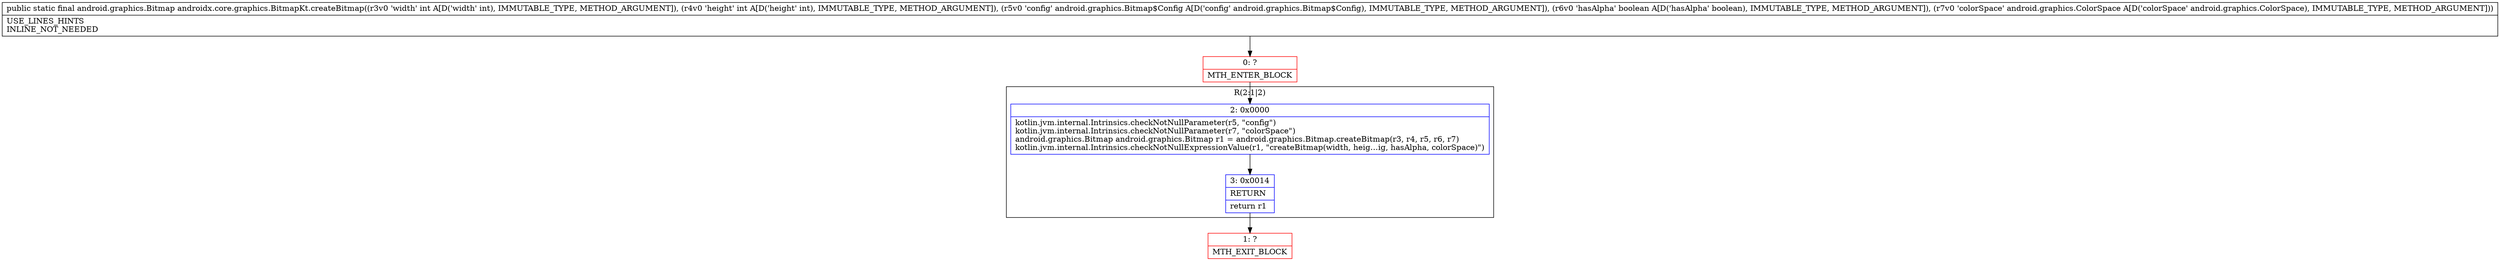 digraph "CFG forandroidx.core.graphics.BitmapKt.createBitmap(IILandroid\/graphics\/Bitmap$Config;ZLandroid\/graphics\/ColorSpace;)Landroid\/graphics\/Bitmap;" {
subgraph cluster_Region_817055912 {
label = "R(2:1|2)";
node [shape=record,color=blue];
Node_2 [shape=record,label="{2\:\ 0x0000|kotlin.jvm.internal.Intrinsics.checkNotNullParameter(r5, \"config\")\lkotlin.jvm.internal.Intrinsics.checkNotNullParameter(r7, \"colorSpace\")\landroid.graphics.Bitmap android.graphics.Bitmap r1 = android.graphics.Bitmap.createBitmap(r3, r4, r5, r6, r7)\lkotlin.jvm.internal.Intrinsics.checkNotNullExpressionValue(r1, \"createBitmap(width, heig…ig, hasAlpha, colorSpace)\")\l}"];
Node_3 [shape=record,label="{3\:\ 0x0014|RETURN\l|return r1\l}"];
}
Node_0 [shape=record,color=red,label="{0\:\ ?|MTH_ENTER_BLOCK\l}"];
Node_1 [shape=record,color=red,label="{1\:\ ?|MTH_EXIT_BLOCK\l}"];
MethodNode[shape=record,label="{public static final android.graphics.Bitmap androidx.core.graphics.BitmapKt.createBitmap((r3v0 'width' int A[D('width' int), IMMUTABLE_TYPE, METHOD_ARGUMENT]), (r4v0 'height' int A[D('height' int), IMMUTABLE_TYPE, METHOD_ARGUMENT]), (r5v0 'config' android.graphics.Bitmap$Config A[D('config' android.graphics.Bitmap$Config), IMMUTABLE_TYPE, METHOD_ARGUMENT]), (r6v0 'hasAlpha' boolean A[D('hasAlpha' boolean), IMMUTABLE_TYPE, METHOD_ARGUMENT]), (r7v0 'colorSpace' android.graphics.ColorSpace A[D('colorSpace' android.graphics.ColorSpace), IMMUTABLE_TYPE, METHOD_ARGUMENT]))  | USE_LINES_HINTS\lINLINE_NOT_NEEDED\l}"];
MethodNode -> Node_0;Node_2 -> Node_3;
Node_3 -> Node_1;
Node_0 -> Node_2;
}

